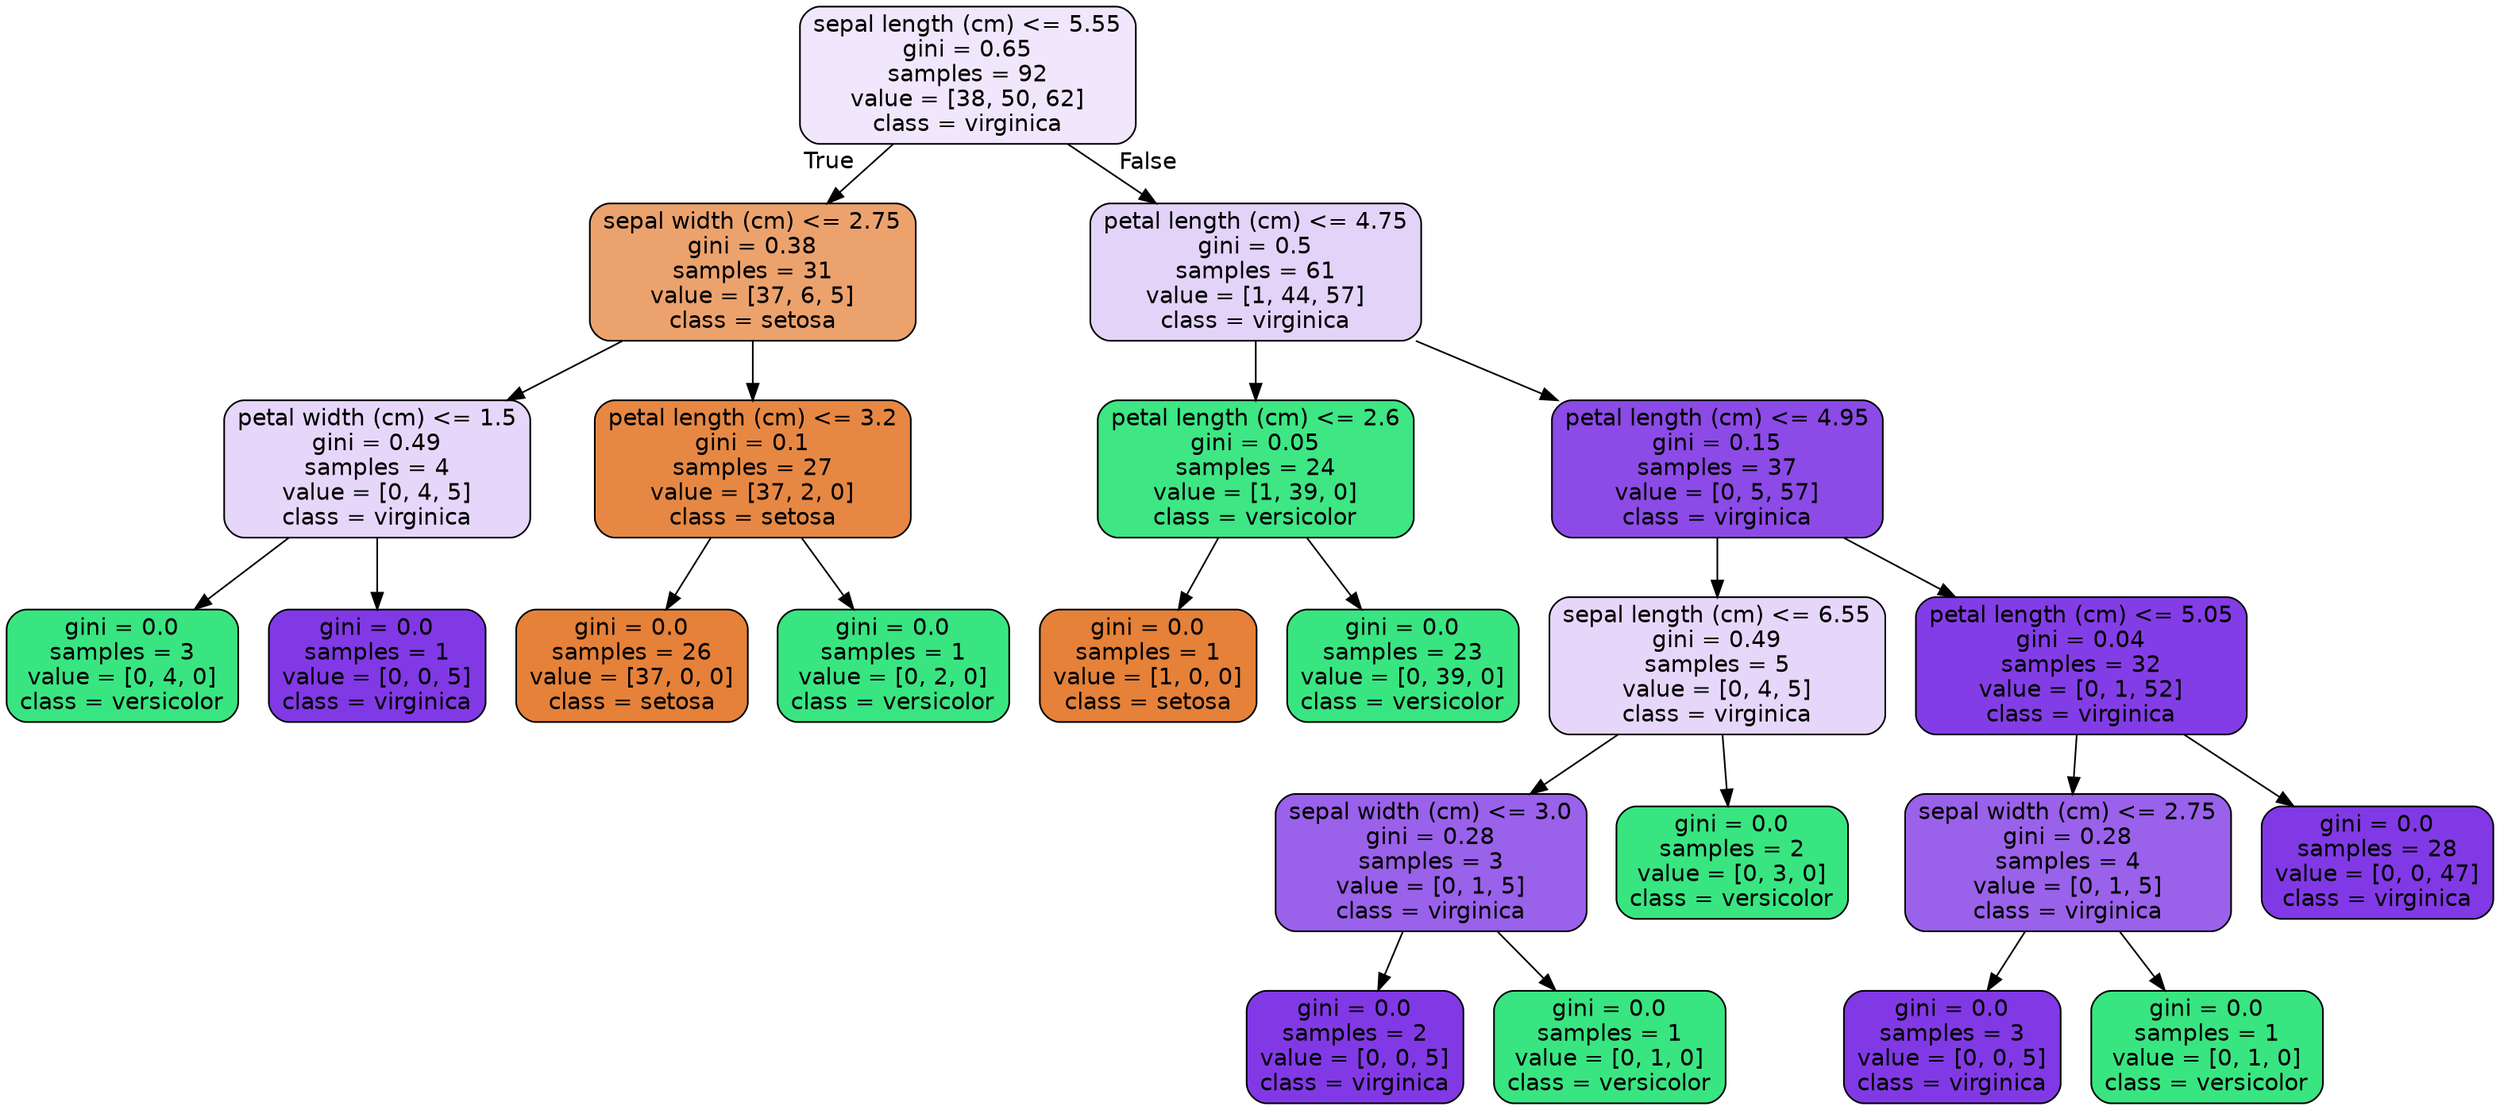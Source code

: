 digraph Tree {
node [shape=box, style="filled, rounded", color="black", fontname="helvetica"] ;
edge [fontname="helvetica"] ;
0 [label="sepal length (cm) <= 5.55\ngini = 0.65\nsamples = 92\nvalue = [38, 50, 62]\nclass = virginica", fillcolor="#f0e7fc"] ;
1 [label="sepal width (cm) <= 2.75\ngini = 0.38\nsamples = 31\nvalue = [37, 6, 5]\nclass = setosa", fillcolor="#eca26d"] ;
0 -> 1 [labeldistance=2.5, labelangle=45, headlabel="True"] ;
2 [label="petal width (cm) <= 1.5\ngini = 0.49\nsamples = 4\nvalue = [0, 4, 5]\nclass = virginica", fillcolor="#e6d7fa"] ;
1 -> 2 ;
3 [label="gini = 0.0\nsamples = 3\nvalue = [0, 4, 0]\nclass = versicolor", fillcolor="#39e581"] ;
2 -> 3 ;
4 [label="gini = 0.0\nsamples = 1\nvalue = [0, 0, 5]\nclass = virginica", fillcolor="#8139e5"] ;
2 -> 4 ;
5 [label="petal length (cm) <= 3.2\ngini = 0.1\nsamples = 27\nvalue = [37, 2, 0]\nclass = setosa", fillcolor="#e68844"] ;
1 -> 5 ;
6 [label="gini = 0.0\nsamples = 26\nvalue = [37, 0, 0]\nclass = setosa", fillcolor="#e58139"] ;
5 -> 6 ;
7 [label="gini = 0.0\nsamples = 1\nvalue = [0, 2, 0]\nclass = versicolor", fillcolor="#39e581"] ;
5 -> 7 ;
8 [label="petal length (cm) <= 4.75\ngini = 0.5\nsamples = 61\nvalue = [1, 44, 57]\nclass = virginica", fillcolor="#e3d3f9"] ;
0 -> 8 [labeldistance=2.5, labelangle=-45, headlabel="False"] ;
9 [label="petal length (cm) <= 2.6\ngini = 0.05\nsamples = 24\nvalue = [1, 39, 0]\nclass = versicolor", fillcolor="#3ee684"] ;
8 -> 9 ;
10 [label="gini = 0.0\nsamples = 1\nvalue = [1, 0, 0]\nclass = setosa", fillcolor="#e58139"] ;
9 -> 10 ;
11 [label="gini = 0.0\nsamples = 23\nvalue = [0, 39, 0]\nclass = versicolor", fillcolor="#39e581"] ;
9 -> 11 ;
12 [label="petal length (cm) <= 4.95\ngini = 0.15\nsamples = 37\nvalue = [0, 5, 57]\nclass = virginica", fillcolor="#8c4ae7"] ;
8 -> 12 ;
13 [label="sepal length (cm) <= 6.55\ngini = 0.49\nsamples = 5\nvalue = [0, 4, 5]\nclass = virginica", fillcolor="#e6d7fa"] ;
12 -> 13 ;
14 [label="sepal width (cm) <= 3.0\ngini = 0.28\nsamples = 3\nvalue = [0, 1, 5]\nclass = virginica", fillcolor="#9a61ea"] ;
13 -> 14 ;
15 [label="gini = 0.0\nsamples = 2\nvalue = [0, 0, 5]\nclass = virginica", fillcolor="#8139e5"] ;
14 -> 15 ;
16 [label="gini = 0.0\nsamples = 1\nvalue = [0, 1, 0]\nclass = versicolor", fillcolor="#39e581"] ;
14 -> 16 ;
17 [label="gini = 0.0\nsamples = 2\nvalue = [0, 3, 0]\nclass = versicolor", fillcolor="#39e581"] ;
13 -> 17 ;
18 [label="petal length (cm) <= 5.05\ngini = 0.04\nsamples = 32\nvalue = [0, 1, 52]\nclass = virginica", fillcolor="#833de6"] ;
12 -> 18 ;
19 [label="sepal width (cm) <= 2.75\ngini = 0.28\nsamples = 4\nvalue = [0, 1, 5]\nclass = virginica", fillcolor="#9a61ea"] ;
18 -> 19 ;
20 [label="gini = 0.0\nsamples = 3\nvalue = [0, 0, 5]\nclass = virginica", fillcolor="#8139e5"] ;
19 -> 20 ;
21 [label="gini = 0.0\nsamples = 1\nvalue = [0, 1, 0]\nclass = versicolor", fillcolor="#39e581"] ;
19 -> 21 ;
22 [label="gini = 0.0\nsamples = 28\nvalue = [0, 0, 47]\nclass = virginica", fillcolor="#8139e5"] ;
18 -> 22 ;
}